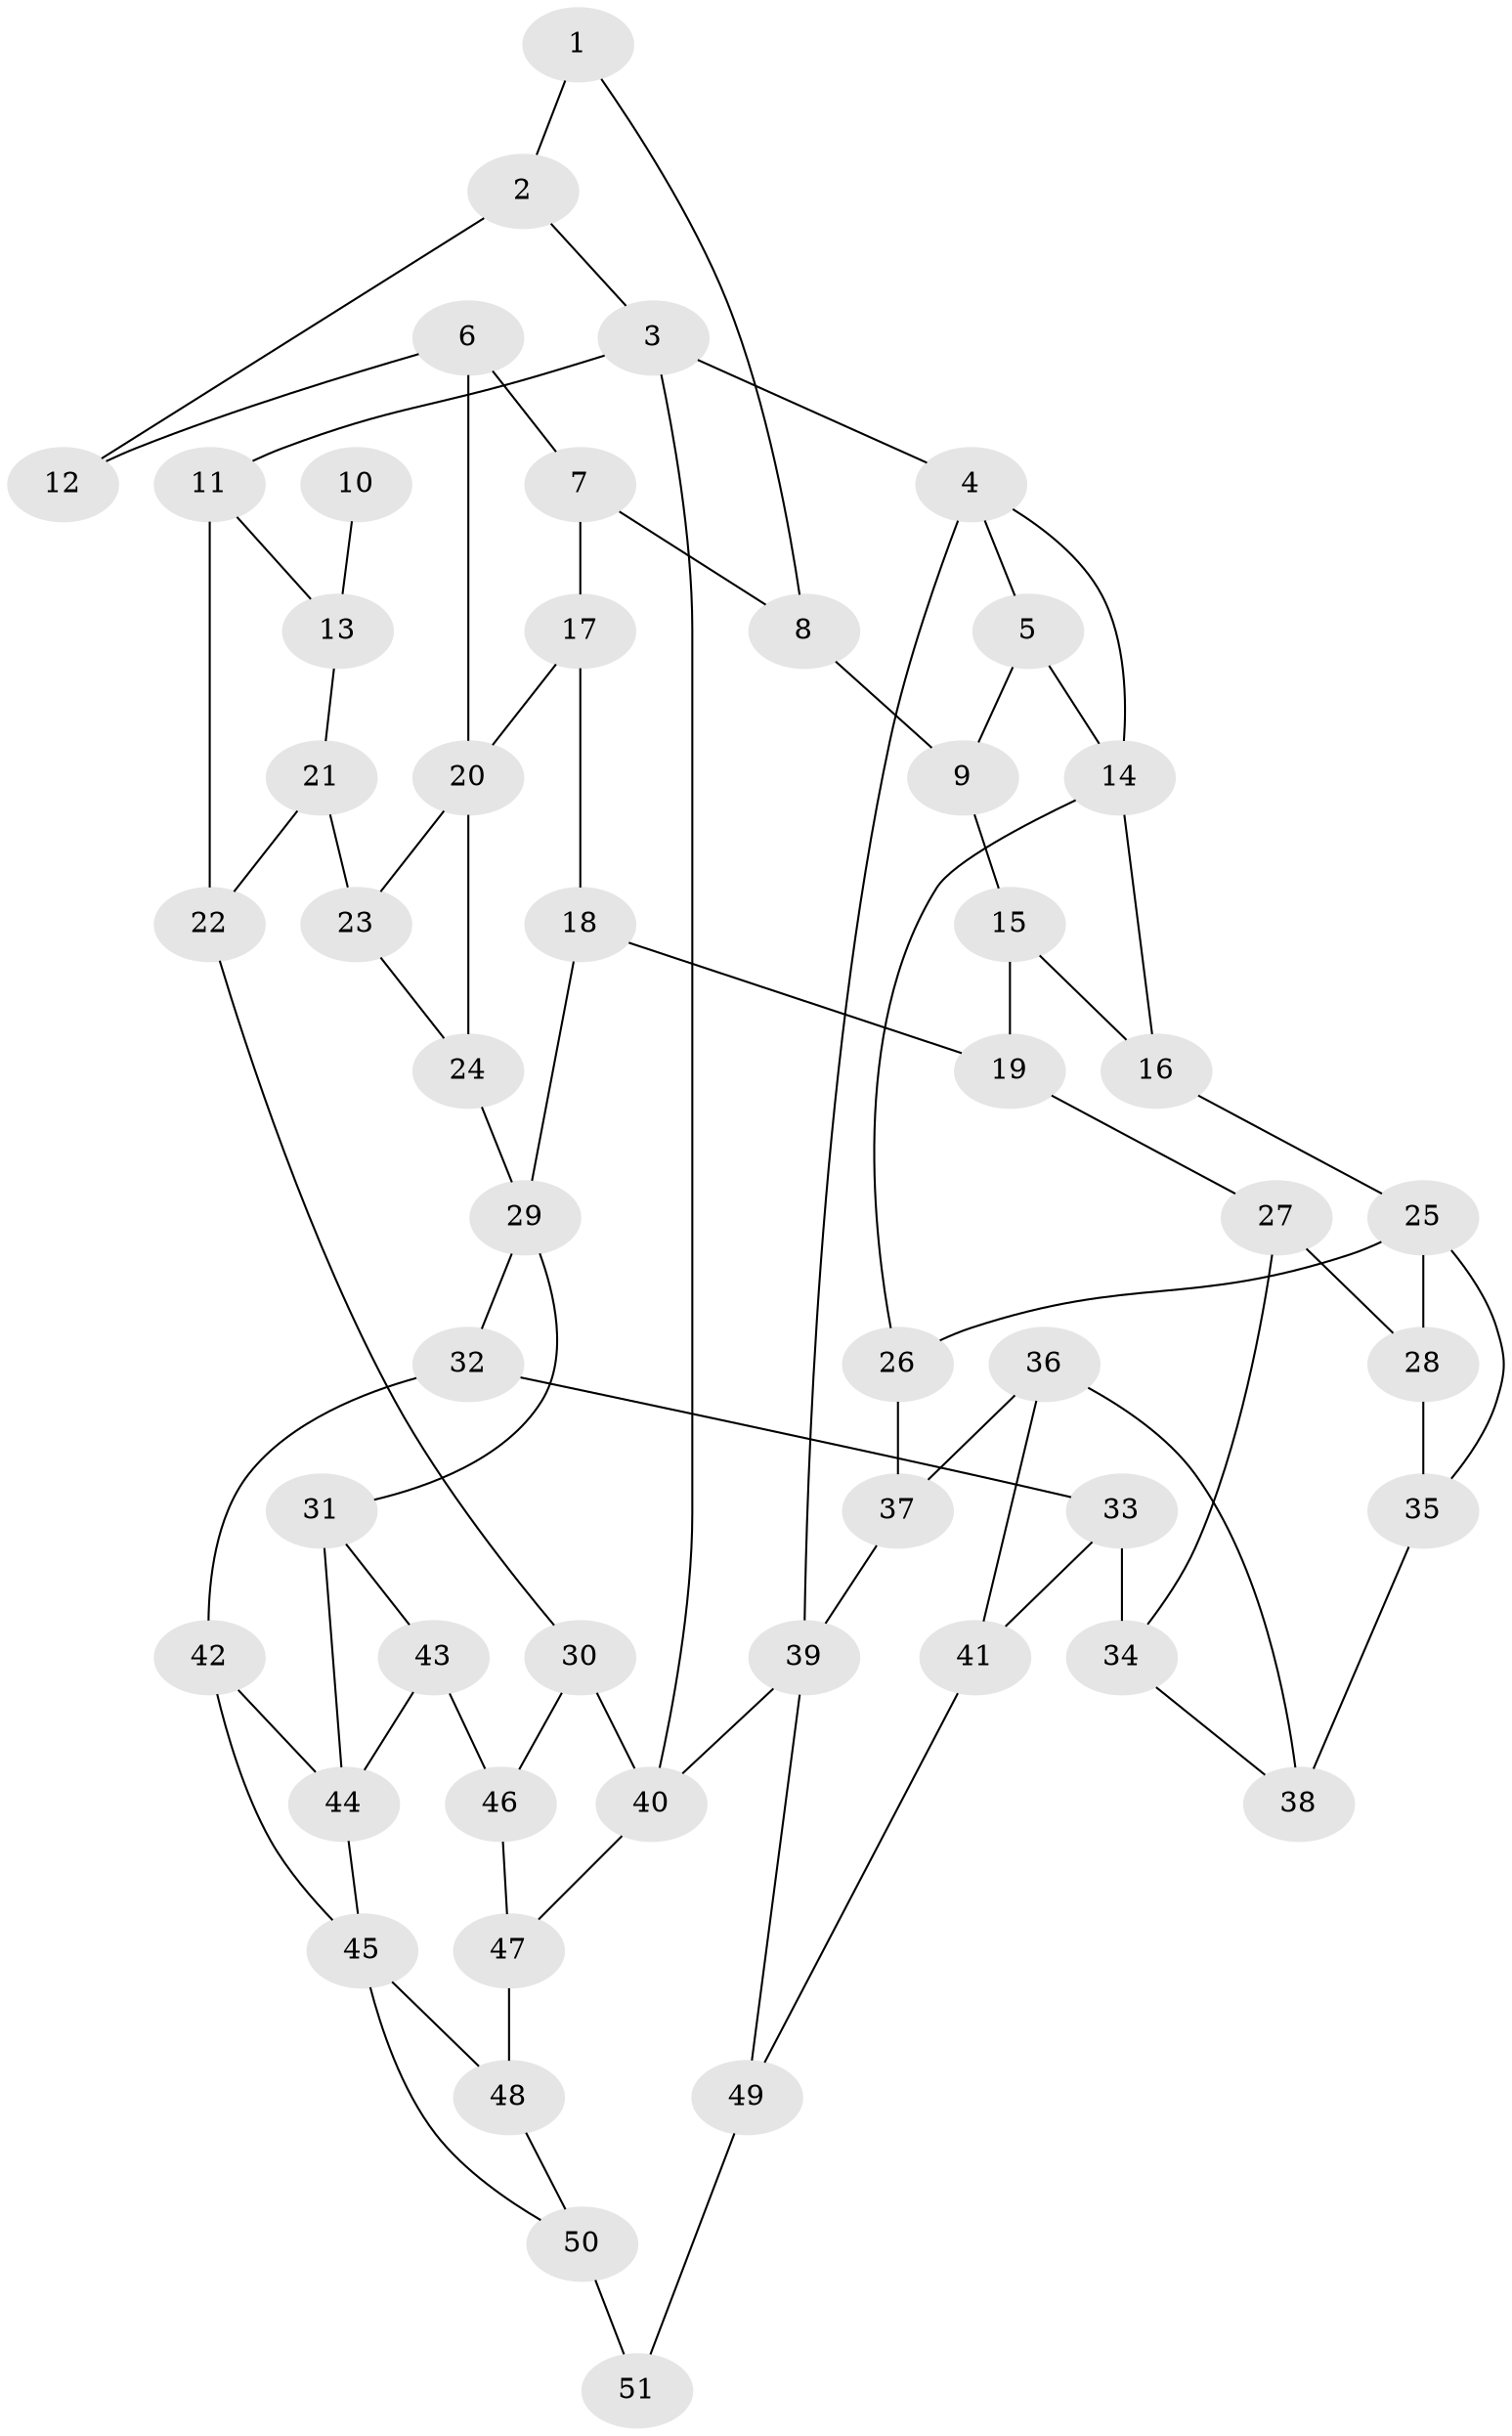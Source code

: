 // original degree distribution, {3: 0.041666666666666664, 5: 0.4861111111111111, 6: 0.2361111111111111, 4: 0.2361111111111111}
// Generated by graph-tools (version 1.1) at 2025/38/03/04/25 23:38:26]
// undirected, 51 vertices, 79 edges
graph export_dot {
  node [color=gray90,style=filled];
  1;
  2;
  3;
  4;
  5;
  6;
  7;
  8;
  9;
  10;
  11;
  12;
  13;
  14;
  15;
  16;
  17;
  18;
  19;
  20;
  21;
  22;
  23;
  24;
  25;
  26;
  27;
  28;
  29;
  30;
  31;
  32;
  33;
  34;
  35;
  36;
  37;
  38;
  39;
  40;
  41;
  42;
  43;
  44;
  45;
  46;
  47;
  48;
  49;
  50;
  51;
  1 -- 2 [weight=1.0];
  1 -- 8 [weight=1.0];
  2 -- 3 [weight=1.0];
  2 -- 12 [weight=2.0];
  3 -- 4 [weight=1.0];
  3 -- 11 [weight=1.0];
  3 -- 40 [weight=1.0];
  4 -- 5 [weight=1.0];
  4 -- 14 [weight=1.0];
  4 -- 39 [weight=1.0];
  5 -- 9 [weight=1.0];
  5 -- 14 [weight=1.0];
  6 -- 7 [weight=1.0];
  6 -- 12 [weight=1.0];
  6 -- 20 [weight=1.0];
  7 -- 8 [weight=1.0];
  7 -- 17 [weight=1.0];
  8 -- 9 [weight=2.0];
  9 -- 15 [weight=1.0];
  10 -- 13 [weight=2.0];
  11 -- 13 [weight=1.0];
  11 -- 22 [weight=1.0];
  13 -- 21 [weight=1.0];
  14 -- 16 [weight=1.0];
  14 -- 26 [weight=1.0];
  15 -- 16 [weight=1.0];
  15 -- 19 [weight=1.0];
  16 -- 25 [weight=1.0];
  17 -- 18 [weight=1.0];
  17 -- 20 [weight=1.0];
  18 -- 19 [weight=1.0];
  18 -- 29 [weight=1.0];
  19 -- 27 [weight=1.0];
  20 -- 23 [weight=1.0];
  20 -- 24 [weight=1.0];
  21 -- 22 [weight=1.0];
  21 -- 23 [weight=2.0];
  22 -- 30 [weight=1.0];
  23 -- 24 [weight=1.0];
  24 -- 29 [weight=1.0];
  25 -- 26 [weight=1.0];
  25 -- 28 [weight=1.0];
  25 -- 35 [weight=1.0];
  26 -- 37 [weight=1.0];
  27 -- 28 [weight=1.0];
  27 -- 34 [weight=1.0];
  28 -- 35 [weight=1.0];
  29 -- 31 [weight=1.0];
  29 -- 32 [weight=1.0];
  30 -- 40 [weight=1.0];
  30 -- 46 [weight=1.0];
  31 -- 43 [weight=1.0];
  31 -- 44 [weight=1.0];
  32 -- 33 [weight=1.0];
  32 -- 42 [weight=1.0];
  33 -- 34 [weight=1.0];
  33 -- 41 [weight=1.0];
  34 -- 38 [weight=1.0];
  35 -- 38 [weight=2.0];
  36 -- 37 [weight=1.0];
  36 -- 38 [weight=1.0];
  36 -- 41 [weight=1.0];
  37 -- 39 [weight=1.0];
  39 -- 40 [weight=1.0];
  39 -- 49 [weight=1.0];
  40 -- 47 [weight=1.0];
  41 -- 49 [weight=1.0];
  42 -- 44 [weight=1.0];
  42 -- 45 [weight=1.0];
  43 -- 44 [weight=1.0];
  43 -- 46 [weight=2.0];
  44 -- 45 [weight=1.0];
  45 -- 48 [weight=1.0];
  45 -- 50 [weight=1.0];
  46 -- 47 [weight=1.0];
  47 -- 48 [weight=1.0];
  48 -- 50 [weight=1.0];
  49 -- 51 [weight=2.0];
  50 -- 51 [weight=2.0];
}
